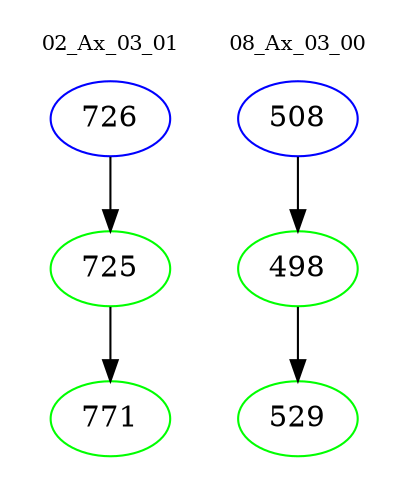 digraph{
subgraph cluster_0 {
color = white
label = "02_Ax_03_01";
fontsize=10;
T0_726 [label="726", color="blue"]
T0_726 -> T0_725 [color="black"]
T0_725 [label="725", color="green"]
T0_725 -> T0_771 [color="black"]
T0_771 [label="771", color="green"]
}
subgraph cluster_1 {
color = white
label = "08_Ax_03_00";
fontsize=10;
T1_508 [label="508", color="blue"]
T1_508 -> T1_498 [color="black"]
T1_498 [label="498", color="green"]
T1_498 -> T1_529 [color="black"]
T1_529 [label="529", color="green"]
}
}
